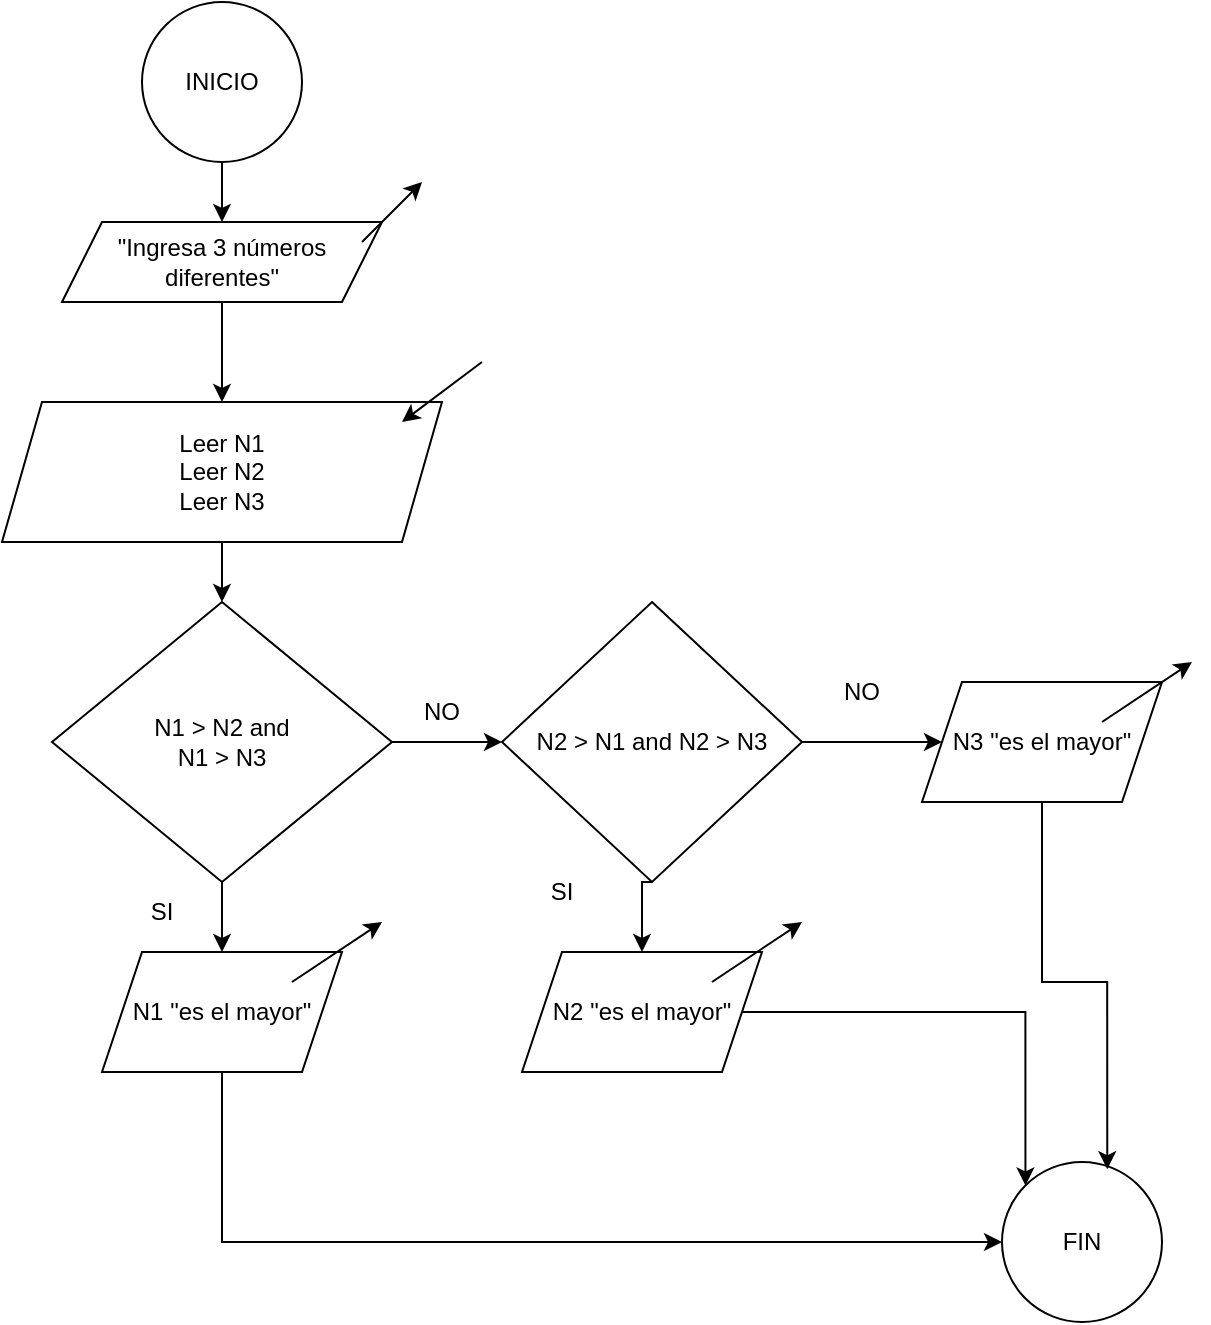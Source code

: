 <mxfile version="26.0.9">
  <diagram name="Página-1" id="nuIbM26-QWGX75nH5z3C">
    <mxGraphModel dx="2062" dy="731" grid="1" gridSize="10" guides="1" tooltips="1" connect="1" arrows="1" fold="1" page="1" pageScale="1" pageWidth="827" pageHeight="1169" math="0" shadow="0">
      <root>
        <mxCell id="0" />
        <mxCell id="1" parent="0" />
        <mxCell id="85mBynxHX-61VZP4dtbM-3" style="edgeStyle=orthogonalEdgeStyle;rounded=0;orthogonalLoop=1;jettySize=auto;html=1;exitX=0.5;exitY=1;exitDx=0;exitDy=0;entryX=0.5;entryY=0;entryDx=0;entryDy=0;" edge="1" parent="1" source="85mBynxHX-61VZP4dtbM-1" target="85mBynxHX-61VZP4dtbM-2">
          <mxGeometry relative="1" as="geometry" />
        </mxCell>
        <mxCell id="85mBynxHX-61VZP4dtbM-1" value="INICIO" style="ellipse;whiteSpace=wrap;html=1;aspect=fixed;" vertex="1" parent="1">
          <mxGeometry x="50" y="50" width="80" height="80" as="geometry" />
        </mxCell>
        <mxCell id="85mBynxHX-61VZP4dtbM-9" style="edgeStyle=orthogonalEdgeStyle;rounded=0;orthogonalLoop=1;jettySize=auto;html=1;exitX=0.5;exitY=1;exitDx=0;exitDy=0;entryX=0.5;entryY=0;entryDx=0;entryDy=0;" edge="1" parent="1" source="85mBynxHX-61VZP4dtbM-2" target="85mBynxHX-61VZP4dtbM-7">
          <mxGeometry relative="1" as="geometry" />
        </mxCell>
        <mxCell id="85mBynxHX-61VZP4dtbM-2" value="&quot;Ingresa 3 números diferentes&quot;" style="shape=parallelogram;perimeter=parallelogramPerimeter;whiteSpace=wrap;html=1;fixedSize=1;" vertex="1" parent="1">
          <mxGeometry x="10" y="160" width="160" height="40" as="geometry" />
        </mxCell>
        <mxCell id="85mBynxHX-61VZP4dtbM-6" value="" style="endArrow=classic;html=1;rounded=0;" edge="1" parent="1">
          <mxGeometry width="50" height="50" relative="1" as="geometry">
            <mxPoint x="160" y="170" as="sourcePoint" />
            <mxPoint x="190" y="140" as="targetPoint" />
          </mxGeometry>
        </mxCell>
        <mxCell id="85mBynxHX-61VZP4dtbM-12" style="edgeStyle=orthogonalEdgeStyle;rounded=0;orthogonalLoop=1;jettySize=auto;html=1;exitX=0.5;exitY=1;exitDx=0;exitDy=0;entryX=0.5;entryY=0;entryDx=0;entryDy=0;" edge="1" parent="1" source="85mBynxHX-61VZP4dtbM-7" target="85mBynxHX-61VZP4dtbM-10">
          <mxGeometry relative="1" as="geometry" />
        </mxCell>
        <mxCell id="85mBynxHX-61VZP4dtbM-7" value="Leer N1&lt;div&gt;Leer N2&lt;/div&gt;&lt;div&gt;Leer N3&lt;/div&gt;" style="shape=parallelogram;perimeter=parallelogramPerimeter;whiteSpace=wrap;html=1;fixedSize=1;" vertex="1" parent="1">
          <mxGeometry x="-20" y="250" width="220" height="70" as="geometry" />
        </mxCell>
        <mxCell id="85mBynxHX-61VZP4dtbM-8" value="" style="endArrow=classic;html=1;rounded=0;" edge="1" parent="1">
          <mxGeometry width="50" height="50" relative="1" as="geometry">
            <mxPoint x="220" y="230" as="sourcePoint" />
            <mxPoint x="180" y="260" as="targetPoint" />
          </mxGeometry>
        </mxCell>
        <mxCell id="85mBynxHX-61VZP4dtbM-13" style="edgeStyle=orthogonalEdgeStyle;rounded=0;orthogonalLoop=1;jettySize=auto;html=1;exitX=0.5;exitY=1;exitDx=0;exitDy=0;entryX=0.5;entryY=0;entryDx=0;entryDy=0;" edge="1" parent="1" source="85mBynxHX-61VZP4dtbM-10" target="85mBynxHX-61VZP4dtbM-11">
          <mxGeometry relative="1" as="geometry" />
        </mxCell>
        <mxCell id="85mBynxHX-61VZP4dtbM-15" style="edgeStyle=orthogonalEdgeStyle;rounded=0;orthogonalLoop=1;jettySize=auto;html=1;exitX=1;exitY=0.5;exitDx=0;exitDy=0;entryX=0;entryY=0.5;entryDx=0;entryDy=0;" edge="1" parent="1" source="85mBynxHX-61VZP4dtbM-10" target="85mBynxHX-61VZP4dtbM-14">
          <mxGeometry relative="1" as="geometry" />
        </mxCell>
        <mxCell id="85mBynxHX-61VZP4dtbM-10" value="N1 &amp;gt; N2 and&lt;div&gt;N1 &amp;gt; N3&lt;/div&gt;" style="rhombus;whiteSpace=wrap;html=1;" vertex="1" parent="1">
          <mxGeometry x="5" y="350" width="170" height="140" as="geometry" />
        </mxCell>
        <mxCell id="85mBynxHX-61VZP4dtbM-36" style="edgeStyle=orthogonalEdgeStyle;rounded=0;orthogonalLoop=1;jettySize=auto;html=1;entryX=0;entryY=0.5;entryDx=0;entryDy=0;" edge="1" parent="1" source="85mBynxHX-61VZP4dtbM-11" target="85mBynxHX-61VZP4dtbM-31">
          <mxGeometry relative="1" as="geometry">
            <Array as="points">
              <mxPoint x="90" y="670" />
            </Array>
          </mxGeometry>
        </mxCell>
        <mxCell id="85mBynxHX-61VZP4dtbM-11" value="N1 &quot;es el mayor&quot;" style="shape=parallelogram;perimeter=parallelogramPerimeter;whiteSpace=wrap;html=1;fixedSize=1;" vertex="1" parent="1">
          <mxGeometry x="30" y="525" width="120" height="60" as="geometry" />
        </mxCell>
        <mxCell id="85mBynxHX-61VZP4dtbM-24" style="edgeStyle=orthogonalEdgeStyle;rounded=0;orthogonalLoop=1;jettySize=auto;html=1;exitX=0.5;exitY=1;exitDx=0;exitDy=0;entryX=0.5;entryY=0;entryDx=0;entryDy=0;" edge="1" parent="1" source="85mBynxHX-61VZP4dtbM-14" target="85mBynxHX-61VZP4dtbM-22">
          <mxGeometry relative="1" as="geometry" />
        </mxCell>
        <mxCell id="85mBynxHX-61VZP4dtbM-26" style="edgeStyle=orthogonalEdgeStyle;rounded=0;orthogonalLoop=1;jettySize=auto;html=1;exitX=1;exitY=0.5;exitDx=0;exitDy=0;entryX=0;entryY=0.5;entryDx=0;entryDy=0;" edge="1" parent="1" source="85mBynxHX-61VZP4dtbM-14">
          <mxGeometry relative="1" as="geometry">
            <mxPoint x="450" y="420" as="targetPoint" />
          </mxGeometry>
        </mxCell>
        <mxCell id="85mBynxHX-61VZP4dtbM-14" value="N2 &amp;gt; N1 and N2 &amp;gt; N3" style="rhombus;whiteSpace=wrap;html=1;" vertex="1" parent="1">
          <mxGeometry x="230" y="350" width="150" height="140" as="geometry" />
        </mxCell>
        <mxCell id="85mBynxHX-61VZP4dtbM-19" value="SI" style="text;html=1;align=center;verticalAlign=middle;whiteSpace=wrap;rounded=0;" vertex="1" parent="1">
          <mxGeometry x="30" y="490" width="60" height="30" as="geometry" />
        </mxCell>
        <mxCell id="85mBynxHX-61VZP4dtbM-20" value="" style="endArrow=classic;html=1;rounded=0;" edge="1" parent="1">
          <mxGeometry width="50" height="50" relative="1" as="geometry">
            <mxPoint x="125" y="540" as="sourcePoint" />
            <mxPoint x="170" y="510" as="targetPoint" />
          </mxGeometry>
        </mxCell>
        <mxCell id="85mBynxHX-61VZP4dtbM-21" value="NO" style="text;html=1;align=center;verticalAlign=middle;whiteSpace=wrap;rounded=0;" vertex="1" parent="1">
          <mxGeometry x="170" y="390" width="60" height="30" as="geometry" />
        </mxCell>
        <mxCell id="85mBynxHX-61VZP4dtbM-37" style="edgeStyle=orthogonalEdgeStyle;rounded=0;orthogonalLoop=1;jettySize=auto;html=1;entryX=0;entryY=0;entryDx=0;entryDy=0;" edge="1" parent="1" source="85mBynxHX-61VZP4dtbM-22" target="85mBynxHX-61VZP4dtbM-31">
          <mxGeometry relative="1" as="geometry" />
        </mxCell>
        <mxCell id="85mBynxHX-61VZP4dtbM-22" value="N2 &quot;es el mayor&quot;" style="shape=parallelogram;perimeter=parallelogramPerimeter;whiteSpace=wrap;html=1;fixedSize=1;" vertex="1" parent="1">
          <mxGeometry x="240" y="525" width="120" height="60" as="geometry" />
        </mxCell>
        <mxCell id="85mBynxHX-61VZP4dtbM-23" value="" style="endArrow=classic;html=1;rounded=0;" edge="1" parent="1">
          <mxGeometry width="50" height="50" relative="1" as="geometry">
            <mxPoint x="335" y="540" as="sourcePoint" />
            <mxPoint x="380" y="510" as="targetPoint" />
          </mxGeometry>
        </mxCell>
        <mxCell id="85mBynxHX-61VZP4dtbM-27" value="N3 &quot;es el mayor&quot;" style="shape=parallelogram;perimeter=parallelogramPerimeter;whiteSpace=wrap;html=1;fixedSize=1;" vertex="1" parent="1">
          <mxGeometry x="440" y="390" width="120" height="60" as="geometry" />
        </mxCell>
        <mxCell id="85mBynxHX-61VZP4dtbM-29" value="NO" style="text;html=1;align=center;verticalAlign=middle;whiteSpace=wrap;rounded=0;" vertex="1" parent="1">
          <mxGeometry x="380" y="380" width="60" height="30" as="geometry" />
        </mxCell>
        <mxCell id="85mBynxHX-61VZP4dtbM-30" value="" style="endArrow=classic;html=1;rounded=0;" edge="1" parent="1">
          <mxGeometry width="50" height="50" relative="1" as="geometry">
            <mxPoint x="530" y="410" as="sourcePoint" />
            <mxPoint x="575" y="380" as="targetPoint" />
          </mxGeometry>
        </mxCell>
        <mxCell id="85mBynxHX-61VZP4dtbM-31" value="FIN" style="ellipse;whiteSpace=wrap;html=1;aspect=fixed;" vertex="1" parent="1">
          <mxGeometry x="480" y="630" width="80" height="80" as="geometry" />
        </mxCell>
        <mxCell id="85mBynxHX-61VZP4dtbM-38" style="edgeStyle=orthogonalEdgeStyle;rounded=0;orthogonalLoop=1;jettySize=auto;html=1;entryX=0.658;entryY=0.045;entryDx=0;entryDy=0;entryPerimeter=0;" edge="1" parent="1" source="85mBynxHX-61VZP4dtbM-27" target="85mBynxHX-61VZP4dtbM-31">
          <mxGeometry relative="1" as="geometry" />
        </mxCell>
        <mxCell id="85mBynxHX-61VZP4dtbM-39" value="SI" style="text;html=1;align=center;verticalAlign=middle;whiteSpace=wrap;rounded=0;" vertex="1" parent="1">
          <mxGeometry x="230" y="480" width="60" height="30" as="geometry" />
        </mxCell>
      </root>
    </mxGraphModel>
  </diagram>
</mxfile>
